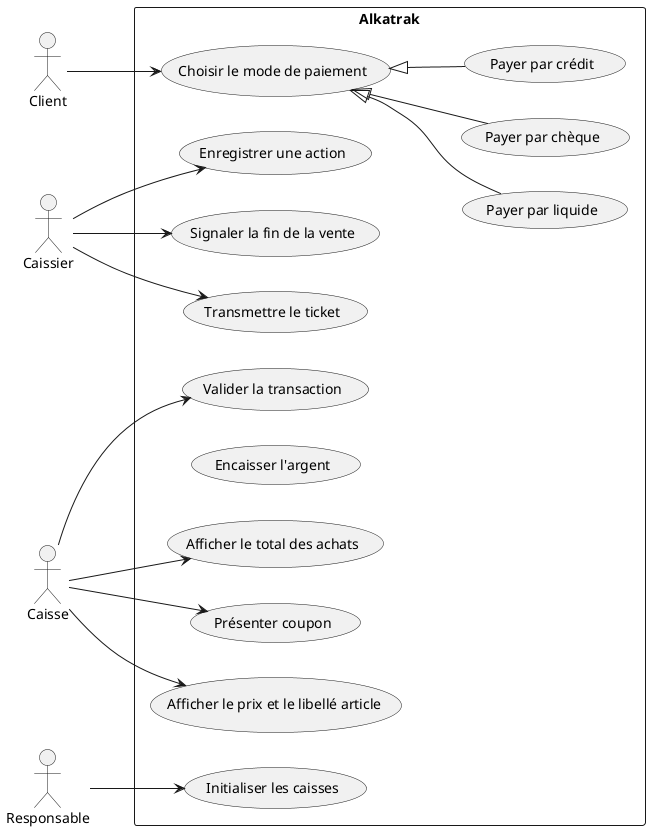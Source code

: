 @startuml 
left to right direction

actor Client
actor Caissier
actor Caisse
actor Responsable

rectangle "Alkatrak" {
    usecase "Enregistrer une action" as UC0
    usecase "Afficher le prix et le libellé article" as UC1
    usecase "Signaler la fin de la vente" as UC2
    usecase "Afficher le total des achats" as UC3
    usecase "Choisir le mode de paiement" as UC4
    usecase "Encaisser l'argent" as UC5
    usecase "Payer par liquide" as UC6
    usecase "Payer par chèque" as UC7
    usecase "Payer par crédit" as UC8
    usecase "Valider la transaction" as UC9
    usecase "Transmettre le ticket" as UC10
    usecase "Présenter coupon" as UC11
    usecase "Initialiser les caisses" as UC12
}



Caissier --> UC0
Caisse --> UC1
Caissier --> UC2
Caisse --> UC3
Client --> UC4
UC4 <|-- UC6
UC4 <|-- UC7
UC4 <|-- UC8
Caisse --> UC9
Caissier --> UC10
Caisse --> UC11
Responsable --> UC12